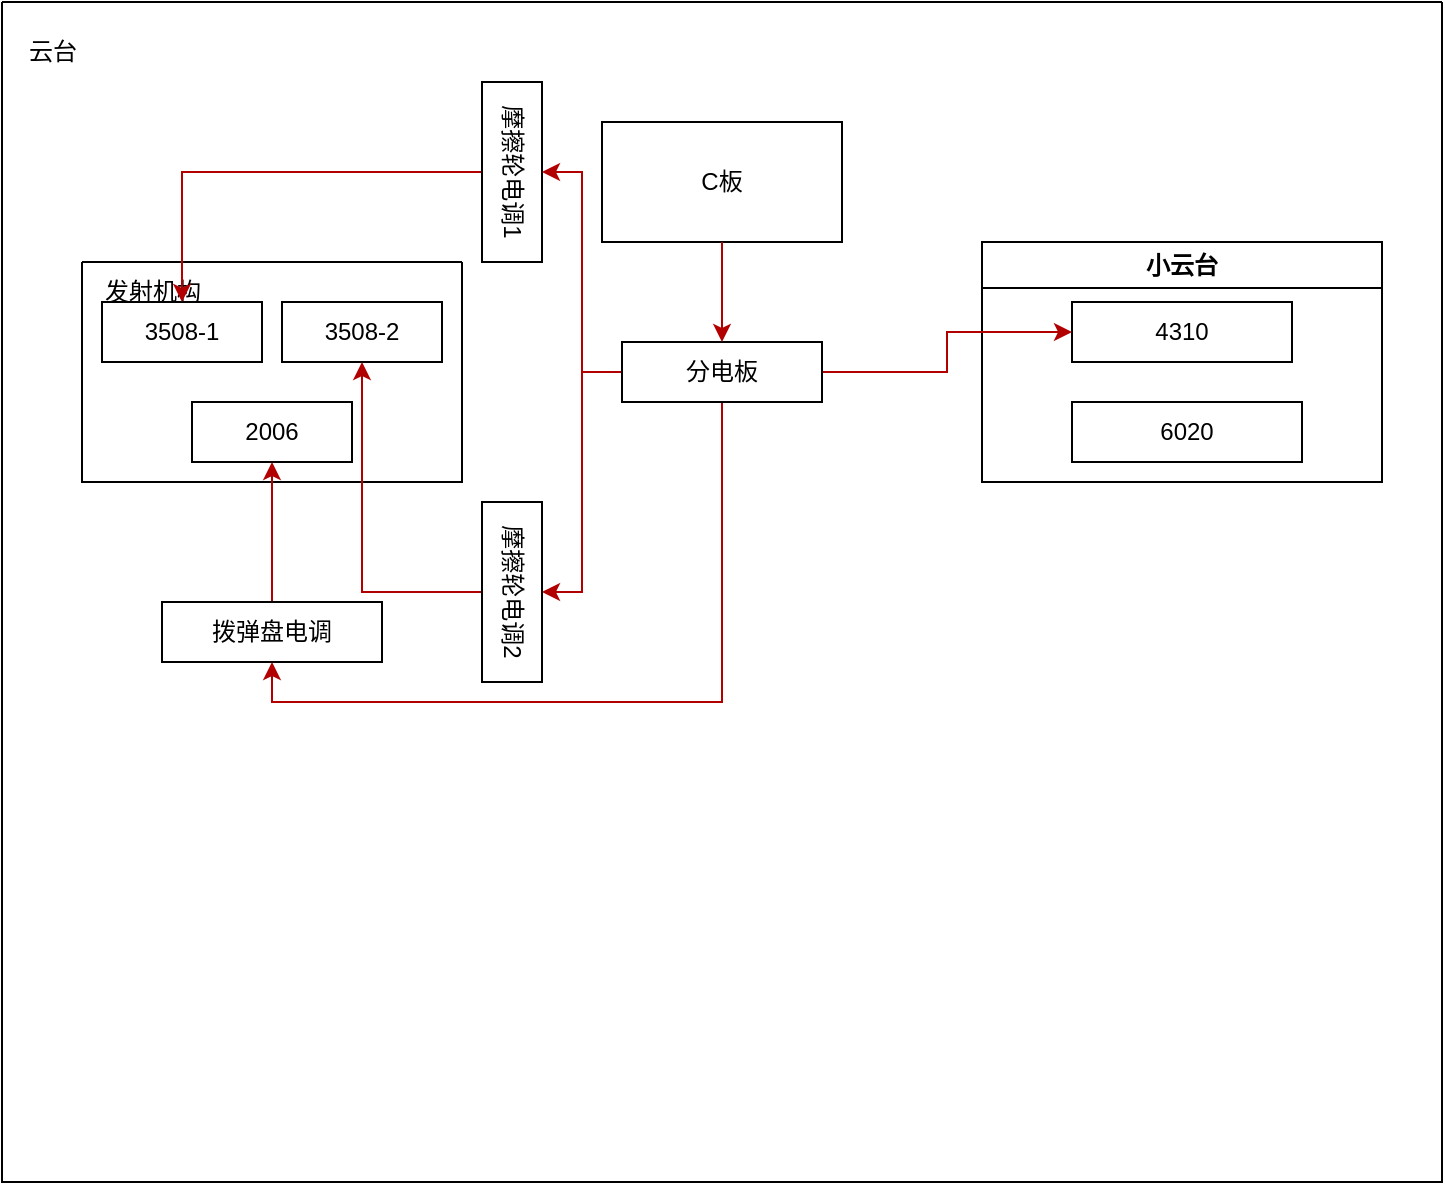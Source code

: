 <mxfile version="27.1.6">
  <diagram name="第 1 页" id="aTCW8c7fX1OC72tKNPOs">
    <mxGraphModel dx="1117" dy="762" grid="1" gridSize="10" guides="1" tooltips="1" connect="1" arrows="1" fold="1" page="1" pageScale="1" pageWidth="1654" pageHeight="2336" math="0" shadow="0">
      <root>
        <mxCell id="0" />
        <mxCell id="1" parent="0" />
        <mxCell id="6ucZ4N3q14ly0Ma9brnI-1" value="" style="swimlane;startSize=0;" vertex="1" parent="1">
          <mxGeometry x="100" y="270" width="720" height="590" as="geometry" />
        </mxCell>
        <mxCell id="6ucZ4N3q14ly0Ma9brnI-2" value="云台" style="text;html=1;align=center;verticalAlign=middle;resizable=0;points=[];autosize=1;strokeColor=none;fillColor=none;" vertex="1" parent="6ucZ4N3q14ly0Ma9brnI-1">
          <mxGeometry y="10" width="50" height="30" as="geometry" />
        </mxCell>
        <mxCell id="6ucZ4N3q14ly0Ma9brnI-4" value="C板" style="whiteSpace=wrap;html=1;" vertex="1" parent="6ucZ4N3q14ly0Ma9brnI-1">
          <mxGeometry x="300" y="60" width="120" height="60" as="geometry" />
        </mxCell>
        <mxCell id="6ucZ4N3q14ly0Ma9brnI-7" value="" style="swimlane;startSize=0;" vertex="1" parent="6ucZ4N3q14ly0Ma9brnI-1">
          <mxGeometry x="40" y="130" width="190" height="110" as="geometry" />
        </mxCell>
        <mxCell id="6ucZ4N3q14ly0Ma9brnI-5" value="3508-1" style="whiteSpace=wrap;html=1;" vertex="1" parent="6ucZ4N3q14ly0Ma9brnI-7">
          <mxGeometry x="10" y="20" width="80" height="30" as="geometry" />
        </mxCell>
        <mxCell id="6ucZ4N3q14ly0Ma9brnI-6" value="3508-2" style="whiteSpace=wrap;html=1;" vertex="1" parent="6ucZ4N3q14ly0Ma9brnI-7">
          <mxGeometry x="100" y="20" width="80" height="30" as="geometry" />
        </mxCell>
        <mxCell id="6ucZ4N3q14ly0Ma9brnI-8" value="发射机构" style="text;html=1;align=center;verticalAlign=middle;resizable=0;points=[];autosize=1;strokeColor=none;fillColor=none;" vertex="1" parent="6ucZ4N3q14ly0Ma9brnI-7">
          <mxGeometry width="70" height="30" as="geometry" />
        </mxCell>
        <mxCell id="6ucZ4N3q14ly0Ma9brnI-11" value="2006" style="whiteSpace=wrap;html=1;" vertex="1" parent="6ucZ4N3q14ly0Ma9brnI-7">
          <mxGeometry x="55" y="70" width="80" height="30" as="geometry" />
        </mxCell>
        <mxCell id="6ucZ4N3q14ly0Ma9brnI-16" value="小云台" style="swimlane;whiteSpace=wrap;html=1;" vertex="1" parent="6ucZ4N3q14ly0Ma9brnI-1">
          <mxGeometry x="490" y="120" width="200" height="120" as="geometry" />
        </mxCell>
        <mxCell id="6ucZ4N3q14ly0Ma9brnI-17" value="4310" style="whiteSpace=wrap;html=1;" vertex="1" parent="6ucZ4N3q14ly0Ma9brnI-16">
          <mxGeometry x="45" y="30" width="110" height="30" as="geometry" />
        </mxCell>
        <mxCell id="6ucZ4N3q14ly0Ma9brnI-19" value="6020" style="whiteSpace=wrap;html=1;" vertex="1" parent="6ucZ4N3q14ly0Ma9brnI-16">
          <mxGeometry x="45" y="80" width="115" height="30" as="geometry" />
        </mxCell>
        <mxCell id="6ucZ4N3q14ly0Ma9brnI-26" style="edgeStyle=orthogonalEdgeStyle;rounded=0;orthogonalLoop=1;jettySize=auto;html=1;fillColor=#e51400;strokeColor=#B20000;" edge="1" parent="6ucZ4N3q14ly0Ma9brnI-1" source="6ucZ4N3q14ly0Ma9brnI-22" target="6ucZ4N3q14ly0Ma9brnI-5">
          <mxGeometry relative="1" as="geometry" />
        </mxCell>
        <mxCell id="6ucZ4N3q14ly0Ma9brnI-22" value="摩擦轮电调1" style="whiteSpace=wrap;html=1;rotation=90;" vertex="1" parent="6ucZ4N3q14ly0Ma9brnI-1">
          <mxGeometry x="210" y="70" width="90" height="30" as="geometry" />
        </mxCell>
        <mxCell id="6ucZ4N3q14ly0Ma9brnI-27" style="edgeStyle=orthogonalEdgeStyle;rounded=0;orthogonalLoop=1;jettySize=auto;html=1;entryX=0.5;entryY=1;entryDx=0;entryDy=0;fillColor=#e51400;strokeColor=#B20000;" edge="1" parent="6ucZ4N3q14ly0Ma9brnI-1" source="6ucZ4N3q14ly0Ma9brnI-23" target="6ucZ4N3q14ly0Ma9brnI-6">
          <mxGeometry relative="1" as="geometry" />
        </mxCell>
        <mxCell id="6ucZ4N3q14ly0Ma9brnI-23" value="摩擦轮电调2" style="whiteSpace=wrap;html=1;rotation=90;" vertex="1" parent="6ucZ4N3q14ly0Ma9brnI-1">
          <mxGeometry x="210" y="280" width="90" height="30" as="geometry" />
        </mxCell>
        <mxCell id="6ucZ4N3q14ly0Ma9brnI-31" style="edgeStyle=orthogonalEdgeStyle;rounded=0;orthogonalLoop=1;jettySize=auto;html=1;entryX=0.5;entryY=1;entryDx=0;entryDy=0;fillColor=#e51400;strokeColor=#B20000;" edge="1" parent="6ucZ4N3q14ly0Ma9brnI-1" source="6ucZ4N3q14ly0Ma9brnI-30" target="6ucZ4N3q14ly0Ma9brnI-11">
          <mxGeometry relative="1" as="geometry" />
        </mxCell>
        <mxCell id="6ucZ4N3q14ly0Ma9brnI-30" value="拨弹盘电调" style="whiteSpace=wrap;html=1;" vertex="1" parent="6ucZ4N3q14ly0Ma9brnI-1">
          <mxGeometry x="80" y="300" width="110" height="30" as="geometry" />
        </mxCell>
        <mxCell id="6ucZ4N3q14ly0Ma9brnI-24" style="edgeStyle=orthogonalEdgeStyle;rounded=0;orthogonalLoop=1;jettySize=auto;html=1;entryX=0.5;entryY=0;entryDx=0;entryDy=0;fillColor=#e51400;strokeColor=#B20000;" edge="1" parent="1" source="6ucZ4N3q14ly0Ma9brnI-20" target="6ucZ4N3q14ly0Ma9brnI-22">
          <mxGeometry relative="1" as="geometry" />
        </mxCell>
        <mxCell id="6ucZ4N3q14ly0Ma9brnI-25" style="edgeStyle=orthogonalEdgeStyle;rounded=0;orthogonalLoop=1;jettySize=auto;html=1;entryX=0.5;entryY=0;entryDx=0;entryDy=0;fillColor=#e51400;strokeColor=#B20000;" edge="1" parent="1" source="6ucZ4N3q14ly0Ma9brnI-20" target="6ucZ4N3q14ly0Ma9brnI-23">
          <mxGeometry relative="1" as="geometry" />
        </mxCell>
        <mxCell id="6ucZ4N3q14ly0Ma9brnI-29" style="edgeStyle=orthogonalEdgeStyle;rounded=0;orthogonalLoop=1;jettySize=auto;html=1;entryX=0;entryY=0.5;entryDx=0;entryDy=0;fillColor=#e51400;strokeColor=#B20000;" edge="1" parent="1" source="6ucZ4N3q14ly0Ma9brnI-20" target="6ucZ4N3q14ly0Ma9brnI-17">
          <mxGeometry relative="1" as="geometry" />
        </mxCell>
        <mxCell id="6ucZ4N3q14ly0Ma9brnI-32" style="edgeStyle=orthogonalEdgeStyle;rounded=0;orthogonalLoop=1;jettySize=auto;html=1;entryX=0.5;entryY=1;entryDx=0;entryDy=0;fillColor=#e51400;strokeColor=#B20000;" edge="1" parent="1" source="6ucZ4N3q14ly0Ma9brnI-20" target="6ucZ4N3q14ly0Ma9brnI-30">
          <mxGeometry relative="1" as="geometry">
            <Array as="points">
              <mxPoint x="460" y="620" />
              <mxPoint x="235" y="620" />
            </Array>
          </mxGeometry>
        </mxCell>
        <mxCell id="6ucZ4N3q14ly0Ma9brnI-20" value="分电板" style="whiteSpace=wrap;html=1;" vertex="1" parent="1">
          <mxGeometry x="410" y="440" width="100" height="30" as="geometry" />
        </mxCell>
        <mxCell id="6ucZ4N3q14ly0Ma9brnI-21" style="edgeStyle=orthogonalEdgeStyle;rounded=0;orthogonalLoop=1;jettySize=auto;html=1;fillColor=#e51400;strokeColor=#B20000;" edge="1" parent="1" source="6ucZ4N3q14ly0Ma9brnI-4" target="6ucZ4N3q14ly0Ma9brnI-20">
          <mxGeometry relative="1" as="geometry" />
        </mxCell>
      </root>
    </mxGraphModel>
  </diagram>
</mxfile>
